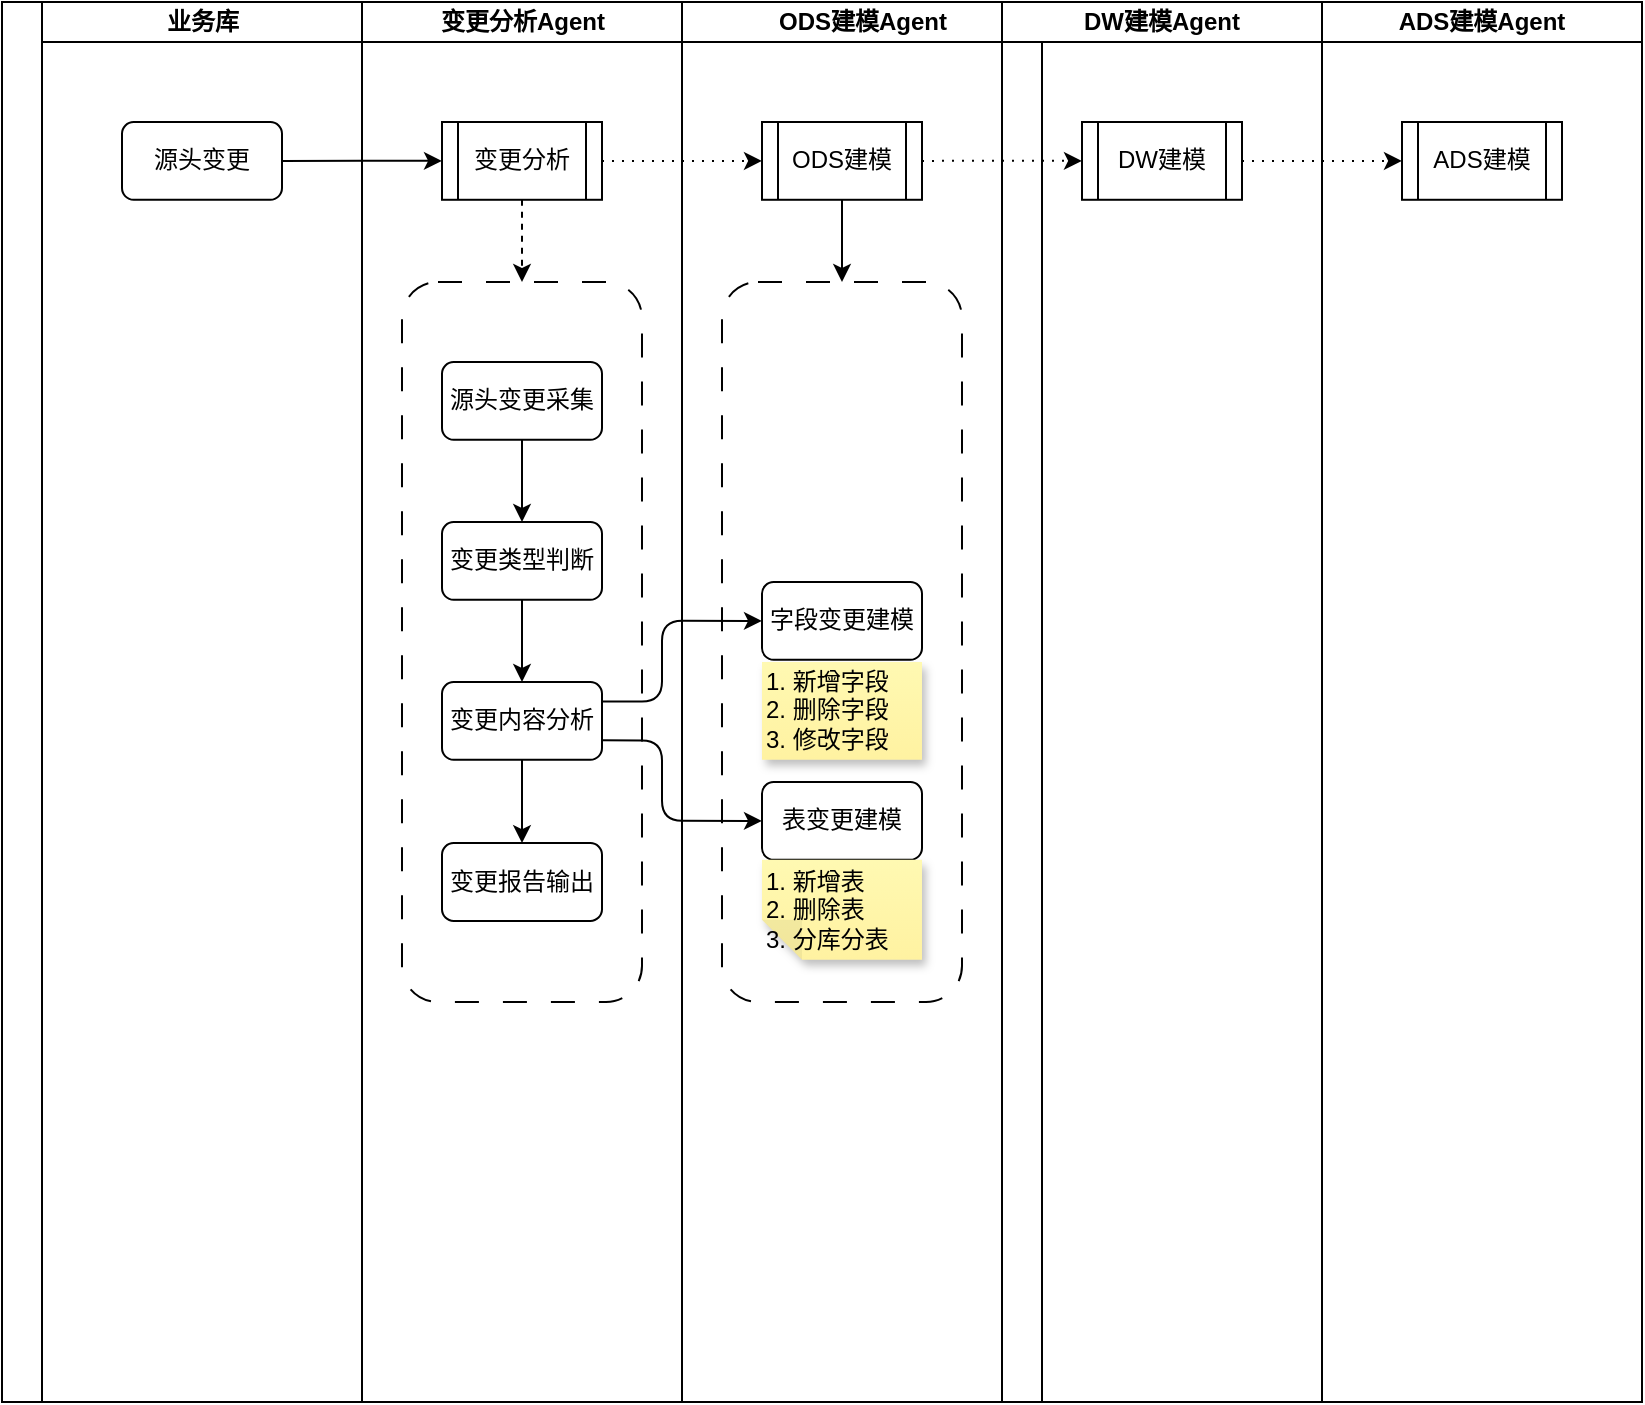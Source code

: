 <mxfile version="27.1.1">
  <diagram name="整体流程" id="W6ySvtXdl_KMA3Iv42CC">
    <mxGraphModel dx="1426" dy="743" grid="1" gridSize="10" guides="1" tooltips="1" connect="1" arrows="1" fold="1" page="1" pageScale="1" pageWidth="240" pageHeight="200" math="0" shadow="0">
      <root>
        <mxCell id="0" />
        <mxCell id="1" parent="0" />
        <mxCell id="cDRvLgXt-hZWvaxISTlc-46" value="" style="group" vertex="1" connectable="0" parent="1">
          <mxGeometry x="60" y="60" width="820" height="700" as="geometry" />
        </mxCell>
        <mxCell id="cDRvLgXt-hZWvaxISTlc-44" value="" style="group" vertex="1" connectable="0" parent="cDRvLgXt-hZWvaxISTlc-46">
          <mxGeometry width="700" height="700" as="geometry" />
        </mxCell>
        <mxCell id="cDRvLgXt-hZWvaxISTlc-38" value="" style="swimlane;html=1;childLayout=stackLayout;resizeParent=1;resizeParentMax=0;startSize=20;horizontal=0;horizontalStack=1;whiteSpace=wrap;" vertex="1" parent="cDRvLgXt-hZWvaxISTlc-44">
          <mxGeometry width="520" height="700" as="geometry" />
        </mxCell>
        <mxCell id="cDRvLgXt-hZWvaxISTlc-39" value="业务库" style="swimlane;html=1;startSize=20;" vertex="1" parent="cDRvLgXt-hZWvaxISTlc-38">
          <mxGeometry x="20" width="160" height="700" as="geometry" />
        </mxCell>
        <mxCell id="cDRvLgXt-hZWvaxISTlc-40" value="变更分析Agent" style="swimlane;html=1;startSize=20;" vertex="1" parent="cDRvLgXt-hZWvaxISTlc-38">
          <mxGeometry x="180" width="160" height="700" as="geometry">
            <mxRectangle x="151.613" width="40" height="720" as="alternateBounds" />
          </mxGeometry>
        </mxCell>
        <mxCell id="cDRvLgXt-hZWvaxISTlc-45" value="源头变更" style="rounded=1;whiteSpace=wrap;html=1;" vertex="1" parent="cDRvLgXt-hZWvaxISTlc-40">
          <mxGeometry x="-120" y="59.998" width="80" height="38.889" as="geometry" />
        </mxCell>
        <mxCell id="cDRvLgXt-hZWvaxISTlc-48" style="edgeStyle=orthogonalEdgeStyle;rounded=0;orthogonalLoop=1;jettySize=auto;html=1;exitX=1;exitY=0.5;exitDx=0;exitDy=0;entryX=0;entryY=0.5;entryDx=0;entryDy=0;" edge="1" parent="cDRvLgXt-hZWvaxISTlc-40" source="cDRvLgXt-hZWvaxISTlc-45">
          <mxGeometry relative="1" as="geometry">
            <mxPoint x="40" y="79.442" as="targetPoint" />
          </mxGeometry>
        </mxCell>
        <mxCell id="cDRvLgXt-hZWvaxISTlc-53" style="edgeStyle=orthogonalEdgeStyle;rounded=0;orthogonalLoop=1;jettySize=auto;html=1;exitX=0.5;exitY=1;exitDx=0;exitDy=0;entryX=0.5;entryY=0;entryDx=0;entryDy=0;dashed=1;" edge="1" parent="cDRvLgXt-hZWvaxISTlc-40" source="cDRvLgXt-hZWvaxISTlc-50" target="cDRvLgXt-hZWvaxISTlc-52">
          <mxGeometry relative="1" as="geometry" />
        </mxCell>
        <mxCell id="cDRvLgXt-hZWvaxISTlc-50" value="变更分析" style="shape=process;whiteSpace=wrap;html=1;backgroundOutline=1;" vertex="1" parent="cDRvLgXt-hZWvaxISTlc-40">
          <mxGeometry x="40" y="59.998" width="80" height="38.889" as="geometry" />
        </mxCell>
        <mxCell id="cDRvLgXt-hZWvaxISTlc-52" value="" style="rounded=1;whiteSpace=wrap;html=1;dashed=1;dashPattern=12 12;" vertex="1" parent="cDRvLgXt-hZWvaxISTlc-40">
          <mxGeometry x="20" y="140" width="120" height="360" as="geometry" />
        </mxCell>
        <mxCell id="cDRvLgXt-hZWvaxISTlc-55" style="edgeStyle=orthogonalEdgeStyle;rounded=0;orthogonalLoop=1;jettySize=auto;html=1;exitX=0.5;exitY=1;exitDx=0;exitDy=0;entryX=0.5;entryY=0;entryDx=0;entryDy=0;" edge="1" parent="cDRvLgXt-hZWvaxISTlc-40" source="cDRvLgXt-hZWvaxISTlc-51" target="cDRvLgXt-hZWvaxISTlc-54">
          <mxGeometry relative="1" as="geometry" />
        </mxCell>
        <mxCell id="cDRvLgXt-hZWvaxISTlc-51" value="源头变更采集" style="rounded=1;whiteSpace=wrap;html=1;" vertex="1" parent="cDRvLgXt-hZWvaxISTlc-40">
          <mxGeometry x="40" y="180" width="80" height="38.889" as="geometry" />
        </mxCell>
        <mxCell id="cDRvLgXt-hZWvaxISTlc-57" style="edgeStyle=orthogonalEdgeStyle;rounded=0;orthogonalLoop=1;jettySize=auto;html=1;exitX=0.5;exitY=1;exitDx=0;exitDy=0;entryX=0.5;entryY=0;entryDx=0;entryDy=0;" edge="1" parent="cDRvLgXt-hZWvaxISTlc-40" source="cDRvLgXt-hZWvaxISTlc-54" target="cDRvLgXt-hZWvaxISTlc-56">
          <mxGeometry relative="1" as="geometry" />
        </mxCell>
        <mxCell id="cDRvLgXt-hZWvaxISTlc-54" value="变更类型判断" style="rounded=1;whiteSpace=wrap;html=1;" vertex="1" parent="cDRvLgXt-hZWvaxISTlc-40">
          <mxGeometry x="40" y="260" width="80" height="38.889" as="geometry" />
        </mxCell>
        <mxCell id="cDRvLgXt-hZWvaxISTlc-65" style="edgeStyle=orthogonalEdgeStyle;rounded=0;orthogonalLoop=1;jettySize=auto;html=1;exitX=0.5;exitY=1;exitDx=0;exitDy=0;entryX=0.5;entryY=0;entryDx=0;entryDy=0;" edge="1" parent="cDRvLgXt-hZWvaxISTlc-40" source="cDRvLgXt-hZWvaxISTlc-56" target="cDRvLgXt-hZWvaxISTlc-64">
          <mxGeometry relative="1" as="geometry" />
        </mxCell>
        <mxCell id="cDRvLgXt-hZWvaxISTlc-56" value="变更内容分析" style="rounded=1;whiteSpace=wrap;html=1;" vertex="1" parent="cDRvLgXt-hZWvaxISTlc-40">
          <mxGeometry x="40" y="340" width="80" height="38.889" as="geometry" />
        </mxCell>
        <mxCell id="cDRvLgXt-hZWvaxISTlc-64" value="变更报告输出" style="rounded=1;whiteSpace=wrap;html=1;" vertex="1" parent="cDRvLgXt-hZWvaxISTlc-40">
          <mxGeometry x="40" y="420.56" width="80" height="38.889" as="geometry" />
        </mxCell>
        <mxCell id="cDRvLgXt-hZWvaxISTlc-41" value="ODS建模Agent" style="swimlane;html=1;startSize=20;" vertex="1" parent="cDRvLgXt-hZWvaxISTlc-38">
          <mxGeometry x="340" width="180" height="700" as="geometry">
            <mxRectangle x="283.226" width="40" height="720" as="alternateBounds" />
          </mxGeometry>
        </mxCell>
        <mxCell id="cDRvLgXt-hZWvaxISTlc-67" style="edgeStyle=orthogonalEdgeStyle;rounded=0;orthogonalLoop=1;jettySize=auto;html=1;exitX=0.5;exitY=1;exitDx=0;exitDy=0;" edge="1" parent="cDRvLgXt-hZWvaxISTlc-41" source="cDRvLgXt-hZWvaxISTlc-58">
          <mxGeometry relative="1" as="geometry">
            <mxPoint x="80" y="140" as="targetPoint" />
          </mxGeometry>
        </mxCell>
        <mxCell id="cDRvLgXt-hZWvaxISTlc-58" value="ODS建模" style="shape=process;whiteSpace=wrap;html=1;backgroundOutline=1;" vertex="1" parent="cDRvLgXt-hZWvaxISTlc-41">
          <mxGeometry x="40" y="60" width="80" height="38.889" as="geometry" />
        </mxCell>
        <mxCell id="cDRvLgXt-hZWvaxISTlc-66" value="" style="rounded=1;whiteSpace=wrap;html=1;dashed=1;dashPattern=12 12;" vertex="1" parent="cDRvLgXt-hZWvaxISTlc-41">
          <mxGeometry x="20" y="140" width="120" height="360" as="geometry" />
        </mxCell>
        <mxCell id="cDRvLgXt-hZWvaxISTlc-69" value="字段变更建模" style="rounded=1;whiteSpace=wrap;html=1;" vertex="1" parent="cDRvLgXt-hZWvaxISTlc-41">
          <mxGeometry x="40" y="290" width="80" height="38.889" as="geometry" />
        </mxCell>
        <mxCell id="cDRvLgXt-hZWvaxISTlc-71" value="表变更建模" style="rounded=1;whiteSpace=wrap;html=1;" vertex="1" parent="cDRvLgXt-hZWvaxISTlc-41">
          <mxGeometry x="40" y="390" width="80" height="38.889" as="geometry" />
        </mxCell>
        <mxCell id="cDRvLgXt-hZWvaxISTlc-79" value="1. 新增表&lt;div&gt;2. 删除表&lt;/div&gt;&lt;div&gt;3. 分库分表&lt;/div&gt;" style="shape=note;whiteSpace=wrap;html=1;backgroundOutline=1;fontColor=#000000;darkOpacity=0.05;fillColor=#FFF9B2;strokeColor=none;fillStyle=solid;direction=west;gradientDirection=north;gradientColor=#FFF2A1;shadow=1;size=20;pointerEvents=1;align=left;" vertex="1" parent="cDRvLgXt-hZWvaxISTlc-41">
          <mxGeometry x="40" y="428.89" width="80" height="50" as="geometry" />
        </mxCell>
        <mxCell id="cDRvLgXt-hZWvaxISTlc-80" value="1. 新增字段&lt;div&gt;2. 删除字段&lt;/div&gt;&lt;div&gt;3. 修改字段&lt;/div&gt;" style="shape=note;whiteSpace=wrap;html=1;backgroundOutline=1;fontColor=#000000;darkOpacity=0.05;fillColor=#FFF9B2;strokeColor=none;fillStyle=solid;direction=west;gradientDirection=north;gradientColor=#FFF2A1;shadow=1;size=0;pointerEvents=1;align=left;" vertex="1" parent="cDRvLgXt-hZWvaxISTlc-41">
          <mxGeometry x="40" y="330" width="80" height="48.89" as="geometry" />
        </mxCell>
        <mxCell id="cDRvLgXt-hZWvaxISTlc-59" style="edgeStyle=orthogonalEdgeStyle;rounded=0;orthogonalLoop=1;jettySize=auto;html=1;exitX=1;exitY=0.5;exitDx=0;exitDy=0;entryX=0;entryY=0.5;entryDx=0;entryDy=0;dashed=1;dashPattern=1 4;strokeColor=default;" edge="1" parent="cDRvLgXt-hZWvaxISTlc-38" source="cDRvLgXt-hZWvaxISTlc-50" target="cDRvLgXt-hZWvaxISTlc-58">
          <mxGeometry relative="1" as="geometry" />
        </mxCell>
        <mxCell id="cDRvLgXt-hZWvaxISTlc-76" style="edgeStyle=orthogonalEdgeStyle;rounded=1;orthogonalLoop=1;jettySize=auto;html=1;exitX=1;exitY=0.25;exitDx=0;exitDy=0;entryX=0;entryY=0.5;entryDx=0;entryDy=0;curved=0;" edge="1" parent="cDRvLgXt-hZWvaxISTlc-38" source="cDRvLgXt-hZWvaxISTlc-56" target="cDRvLgXt-hZWvaxISTlc-69">
          <mxGeometry relative="1" as="geometry">
            <Array as="points">
              <mxPoint x="330" y="350" />
              <mxPoint x="330" y="309" />
            </Array>
          </mxGeometry>
        </mxCell>
        <mxCell id="cDRvLgXt-hZWvaxISTlc-78" style="edgeStyle=orthogonalEdgeStyle;rounded=1;orthogonalLoop=1;jettySize=auto;html=1;exitX=1;exitY=0.75;exitDx=0;exitDy=0;entryX=0;entryY=0.5;entryDx=0;entryDy=0;curved=0;" edge="1" parent="cDRvLgXt-hZWvaxISTlc-38" source="cDRvLgXt-hZWvaxISTlc-56" target="cDRvLgXt-hZWvaxISTlc-71">
          <mxGeometry relative="1" as="geometry">
            <Array as="points">
              <mxPoint x="330" y="369" />
              <mxPoint x="330" y="409" />
            </Array>
          </mxGeometry>
        </mxCell>
        <mxCell id="cDRvLgXt-hZWvaxISTlc-42" value="DW建模Agent" style="swimlane;startSize=20;whiteSpace=wrap;html=1;" vertex="1" parent="cDRvLgXt-hZWvaxISTlc-44">
          <mxGeometry x="500" width="160" height="700" as="geometry" />
        </mxCell>
        <mxCell id="cDRvLgXt-hZWvaxISTlc-60" value="DW建模" style="shape=process;whiteSpace=wrap;html=1;backgroundOutline=1;" vertex="1" parent="cDRvLgXt-hZWvaxISTlc-42">
          <mxGeometry x="40" y="60" width="80" height="38.889" as="geometry" />
        </mxCell>
        <mxCell id="cDRvLgXt-hZWvaxISTlc-61" style="edgeStyle=orthogonalEdgeStyle;rounded=0;orthogonalLoop=1;jettySize=auto;html=1;exitX=1;exitY=0.5;exitDx=0;exitDy=0;dashed=1;dashPattern=1 4;" edge="1" parent="cDRvLgXt-hZWvaxISTlc-44" source="cDRvLgXt-hZWvaxISTlc-58" target="cDRvLgXt-hZWvaxISTlc-60">
          <mxGeometry relative="1" as="geometry" />
        </mxCell>
        <mxCell id="cDRvLgXt-hZWvaxISTlc-43" value="ADS建模Agent" style="swimlane;startSize=20;whiteSpace=wrap;html=1;" vertex="1" parent="cDRvLgXt-hZWvaxISTlc-46">
          <mxGeometry x="660" width="160" height="700" as="geometry" />
        </mxCell>
        <mxCell id="cDRvLgXt-hZWvaxISTlc-62" value="ADS建模" style="shape=process;whiteSpace=wrap;html=1;backgroundOutline=1;" vertex="1" parent="cDRvLgXt-hZWvaxISTlc-43">
          <mxGeometry x="40" y="60" width="80" height="38.889" as="geometry" />
        </mxCell>
        <mxCell id="cDRvLgXt-hZWvaxISTlc-63" style="edgeStyle=orthogonalEdgeStyle;rounded=0;orthogonalLoop=1;jettySize=auto;html=1;exitX=1;exitY=0.5;exitDx=0;exitDy=0;entryX=0;entryY=0.5;entryDx=0;entryDy=0;dashed=1;dashPattern=1 4;" edge="1" parent="cDRvLgXt-hZWvaxISTlc-46" source="cDRvLgXt-hZWvaxISTlc-60" target="cDRvLgXt-hZWvaxISTlc-62">
          <mxGeometry relative="1" as="geometry" />
        </mxCell>
      </root>
    </mxGraphModel>
  </diagram>
</mxfile>
